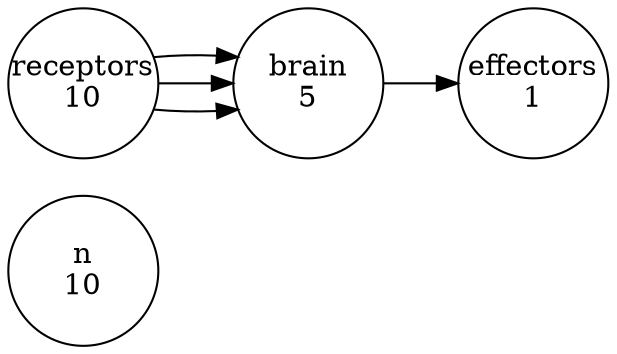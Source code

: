 digraph network {
rankdir=LR
node [fixedsize=true height=1 shape=circle]
edge [fontsize=10]
n0 [label="n\n10"]
n1 [label="receptors\n10"]
n2 [label="brain\n5"]
n3 [label="effectors\n1"]
n1 -> n2 [label=""]
n1 -> n2 [label=""]
n1 -> n2 [label=""]
n2 -> n3 [label=""]
}
